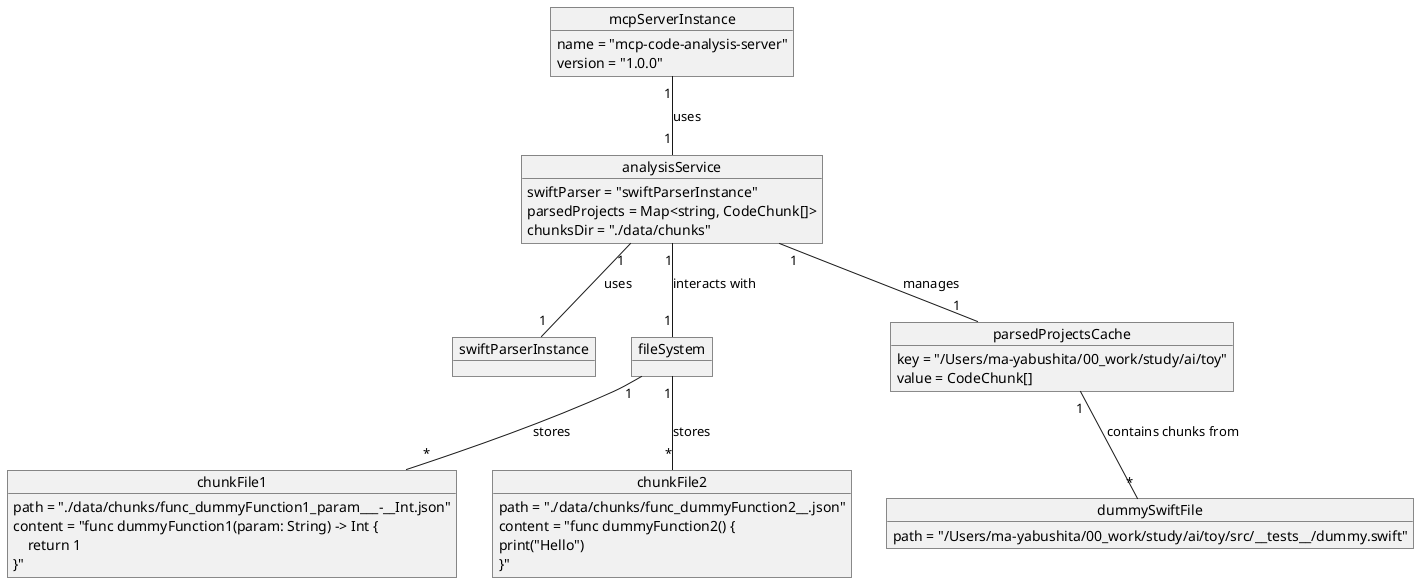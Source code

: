 @startuml

object "mcpServerInstance" as ServerInstance {
  name = "mcp-code-analysis-server"
  version = "1.0.0"
}

object "analysisService" as ASInstance {
  swiftParser = "swiftParserInstance"
  parsedProjects = Map<string, CodeChunk[]>
  chunksDir = "./data/chunks"
}

object "swiftParserInstance" as SPInstance

object "fileSystem" as FSInstance

object "parsedProjectsCache" as Cache {
  key = "/Users/ma-yabushita/00_work/study/ai/toy"
  value = CodeChunk[]
}

object "dummySwiftFile" as DummyFile {
  path = "/Users/ma-yabushita/00_work/study/ai/toy/src/__tests__/dummy.swift"
}

object "chunkFile1" as ChunkFile1 {
  path = "./data/chunks/func_dummyFunction1_param___-__Int.json"
  content = "func dummyFunction1(param: String) -> Int {\n    return 1\n}"
}

object "chunkFile2" as ChunkFile2 {
  path = "./data/chunks/func_dummyFunction2__.json"
  content = "func dummyFunction2() {
    print("Hello")
}"
}

ServerInstance "1" -- "1" ASInstance : uses
ASInstance "1" -- "1" SPInstance : uses
ASInstance "1" -- "1" FSInstance : interacts with
ASInstance "1" -- "1" Cache : manages
Cache "1" -- "*" DummyFile : contains chunks from
FSInstance "1" -- "*" ChunkFile1 : stores
FSInstance "1" -- "*" ChunkFile2 : stores

@enduml
